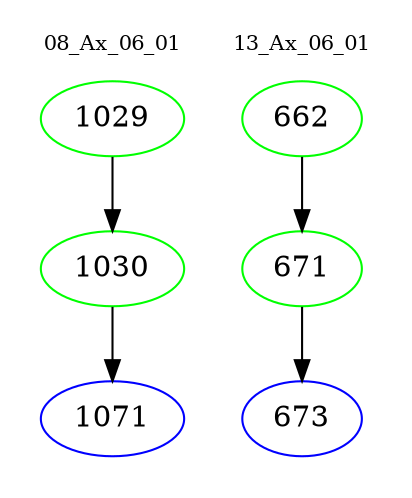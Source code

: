 digraph{
subgraph cluster_0 {
color = white
label = "08_Ax_06_01";
fontsize=10;
T0_1029 [label="1029", color="green"]
T0_1029 -> T0_1030 [color="black"]
T0_1030 [label="1030", color="green"]
T0_1030 -> T0_1071 [color="black"]
T0_1071 [label="1071", color="blue"]
}
subgraph cluster_1 {
color = white
label = "13_Ax_06_01";
fontsize=10;
T1_662 [label="662", color="green"]
T1_662 -> T1_671 [color="black"]
T1_671 [label="671", color="green"]
T1_671 -> T1_673 [color="black"]
T1_673 [label="673", color="blue"]
}
}
